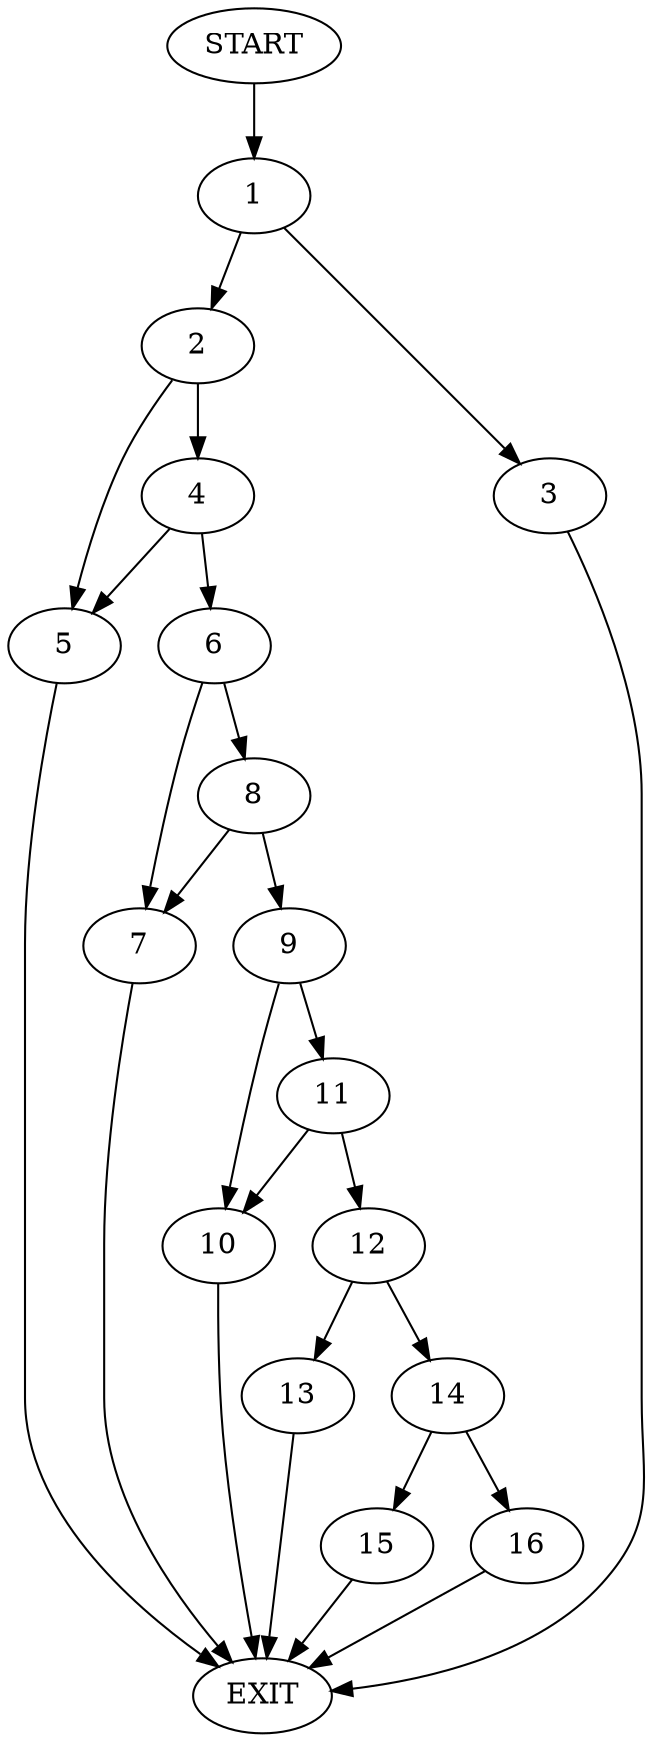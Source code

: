 digraph {
0 [label="START"]
17 [label="EXIT"]
0 -> 1
1 -> 2
1 -> 3
2 -> 4
2 -> 5
3 -> 17
4 -> 6
4 -> 5
5 -> 17
6 -> 7
6 -> 8
8 -> 9
8 -> 7
7 -> 17
9 -> 10
9 -> 11
10 -> 17
11 -> 10
11 -> 12
12 -> 13
12 -> 14
13 -> 17
14 -> 15
14 -> 16
15 -> 17
16 -> 17
}
